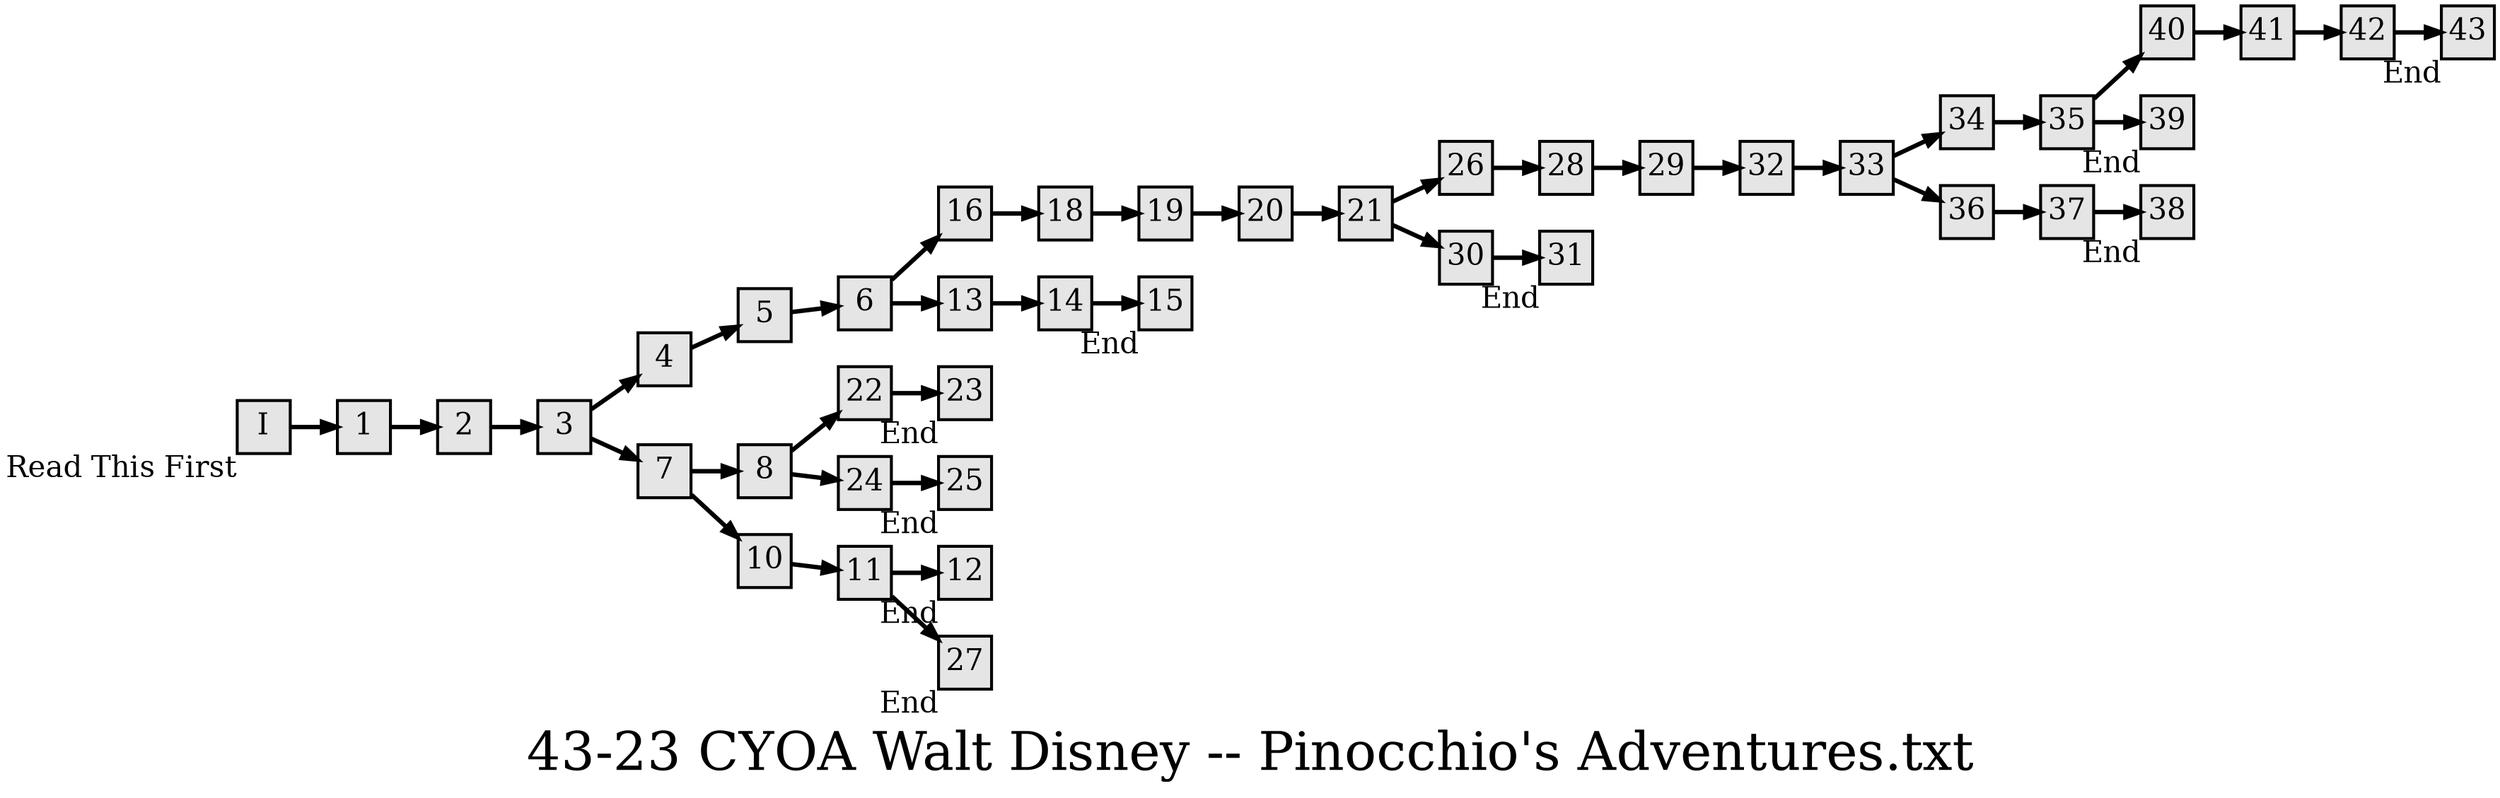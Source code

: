 digraph g{
  graph [ label="43-23 CYOA Walt Disney -- Pinocchio's Adventures.txt" rankdir=LR, ordering=out, fontsize=36, nodesep="0.35", ranksep="0.45"];
  node  [shape=rect, penwidth=2, fontsize=20, style=filled, fillcolor=grey90, margin="0,0", labelfloat=true, regular=true, fixedsize=true];
  edge  [labelfloat=true, penwidth=3, fontsize=12];
  
  
  
  
  I	[ xlabel="Read This First" ];
  I -> 1;
  1 -> 2;
  2 -> 3;
  3 -> 4;
  3 -> 7;
  4 -> 5;
  5 -> 6;
  6 -> 16;
  6 -> 13;
  7 -> 8;
  7 -> 10;
  8 -> 22;
  8 -> 24;
  10 -> 11;
  11 -> 12;
  11 -> 27;
  12	[ xlabel="End" ];
  13 -> 14;
  14 -> 15;
  15	[ xlabel="End" ];
  16 -> 18;
  18 -> 19;
  19 -> 20;
  20 -> 21;
  21 -> 26;
  21 -> 30;
  22 -> 23;
  23	[ xlabel="End" ];
  24 -> 25;
  25	[ xlabel="End" ];
  26 -> 28;
  27	[ xlabel="End" ];
  28 -> 29;
  29 -> 32;
  30 -> 31;
  31	[ xlabel="End" ];
  32 -> 33;
  33 -> 34;
  33 -> 36;
  34 -> 35;
  35 -> 40;
  35 -> 39;
  36 -> 37;
  37 -> 38;
  38	[ xlabel="End" ];
  39	[ xlabel="End" ];
  40 -> 41;
  41 -> 42;
  42 -> 43;
  43	[ xlabel="End" ];
}

